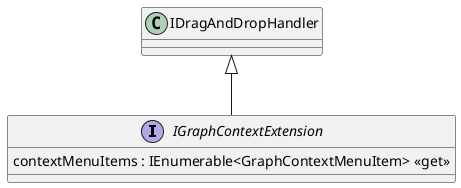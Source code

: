@startuml
interface IGraphContextExtension {
    contextMenuItems : IEnumerable<GraphContextMenuItem> <<get>>
}
IDragAndDropHandler <|-- IGraphContextExtension
@enduml
